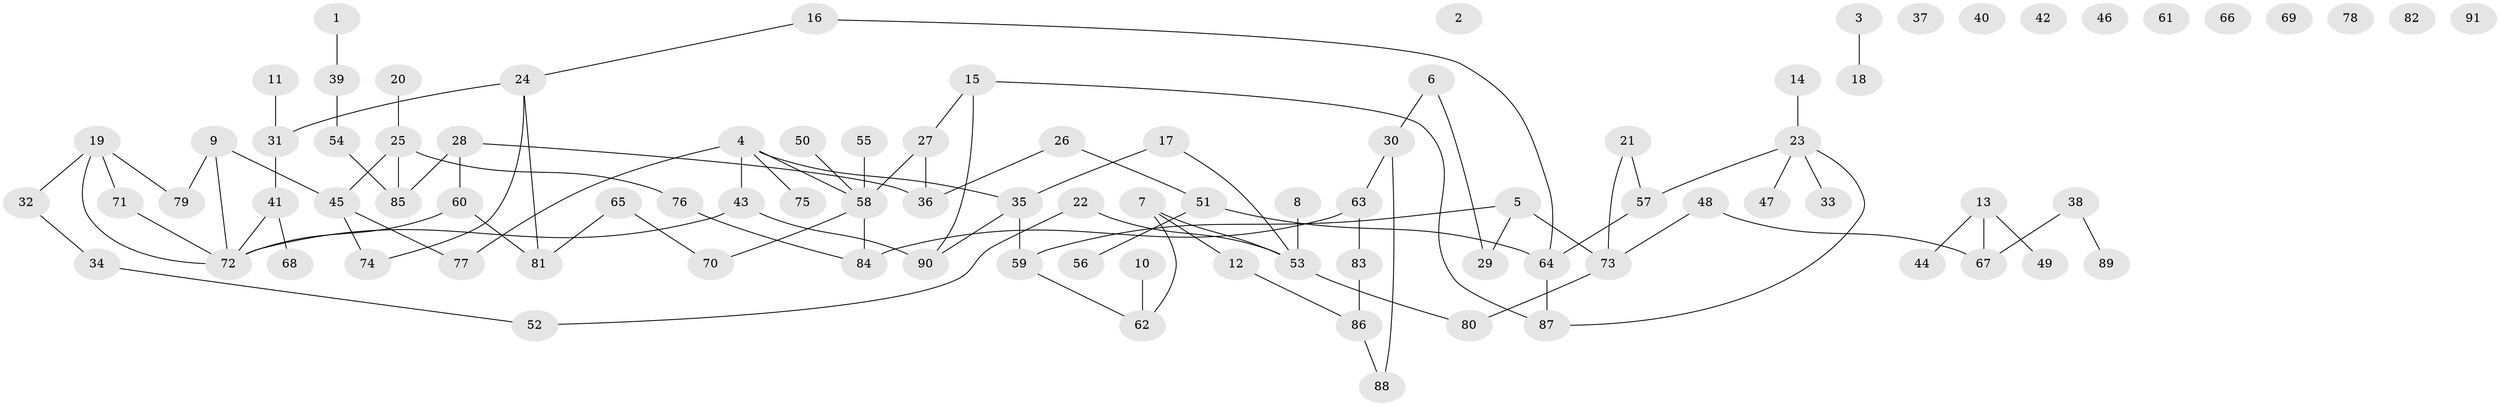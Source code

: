 // coarse degree distribution, {1: 0.2153846153846154, 0: 0.18461538461538463, 9: 0.015384615384615385, 3: 0.18461538461538463, 4: 0.1076923076923077, 2: 0.2, 5: 0.06153846153846154, 6: 0.015384615384615385, 7: 0.015384615384615385}
// Generated by graph-tools (version 1.1) at 2025/41/03/06/25 10:41:21]
// undirected, 91 vertices, 99 edges
graph export_dot {
graph [start="1"]
  node [color=gray90,style=filled];
  1;
  2;
  3;
  4;
  5;
  6;
  7;
  8;
  9;
  10;
  11;
  12;
  13;
  14;
  15;
  16;
  17;
  18;
  19;
  20;
  21;
  22;
  23;
  24;
  25;
  26;
  27;
  28;
  29;
  30;
  31;
  32;
  33;
  34;
  35;
  36;
  37;
  38;
  39;
  40;
  41;
  42;
  43;
  44;
  45;
  46;
  47;
  48;
  49;
  50;
  51;
  52;
  53;
  54;
  55;
  56;
  57;
  58;
  59;
  60;
  61;
  62;
  63;
  64;
  65;
  66;
  67;
  68;
  69;
  70;
  71;
  72;
  73;
  74;
  75;
  76;
  77;
  78;
  79;
  80;
  81;
  82;
  83;
  84;
  85;
  86;
  87;
  88;
  89;
  90;
  91;
  1 -- 39;
  3 -- 18;
  4 -- 35;
  4 -- 43;
  4 -- 58;
  4 -- 75;
  4 -- 77;
  5 -- 29;
  5 -- 59;
  5 -- 73;
  6 -- 29;
  6 -- 30;
  7 -- 12;
  7 -- 53;
  7 -- 62;
  8 -- 53;
  9 -- 45;
  9 -- 72;
  9 -- 79;
  10 -- 62;
  11 -- 31;
  12 -- 86;
  13 -- 44;
  13 -- 49;
  13 -- 67;
  14 -- 23;
  15 -- 27;
  15 -- 87;
  15 -- 90;
  16 -- 24;
  16 -- 64;
  17 -- 35;
  17 -- 53;
  19 -- 32;
  19 -- 71;
  19 -- 72;
  19 -- 79;
  20 -- 25;
  21 -- 57;
  21 -- 73;
  22 -- 52;
  22 -- 53;
  23 -- 33;
  23 -- 47;
  23 -- 57;
  23 -- 87;
  24 -- 31;
  24 -- 74;
  24 -- 81;
  25 -- 45;
  25 -- 76;
  25 -- 85;
  26 -- 36;
  26 -- 51;
  27 -- 36;
  27 -- 58;
  28 -- 36;
  28 -- 60;
  28 -- 85;
  30 -- 63;
  30 -- 88;
  31 -- 41;
  32 -- 34;
  34 -- 52;
  35 -- 59;
  35 -- 90;
  38 -- 67;
  38 -- 89;
  39 -- 54;
  41 -- 68;
  41 -- 72;
  43 -- 72;
  43 -- 90;
  45 -- 74;
  45 -- 77;
  48 -- 67;
  48 -- 73;
  50 -- 58;
  51 -- 56;
  51 -- 64;
  53 -- 80;
  54 -- 85;
  55 -- 58;
  57 -- 64;
  58 -- 70;
  58 -- 84;
  59 -- 62;
  60 -- 72;
  60 -- 81;
  63 -- 83;
  63 -- 84;
  64 -- 87;
  65 -- 70;
  65 -- 81;
  71 -- 72;
  73 -- 80;
  76 -- 84;
  83 -- 86;
  86 -- 88;
}
